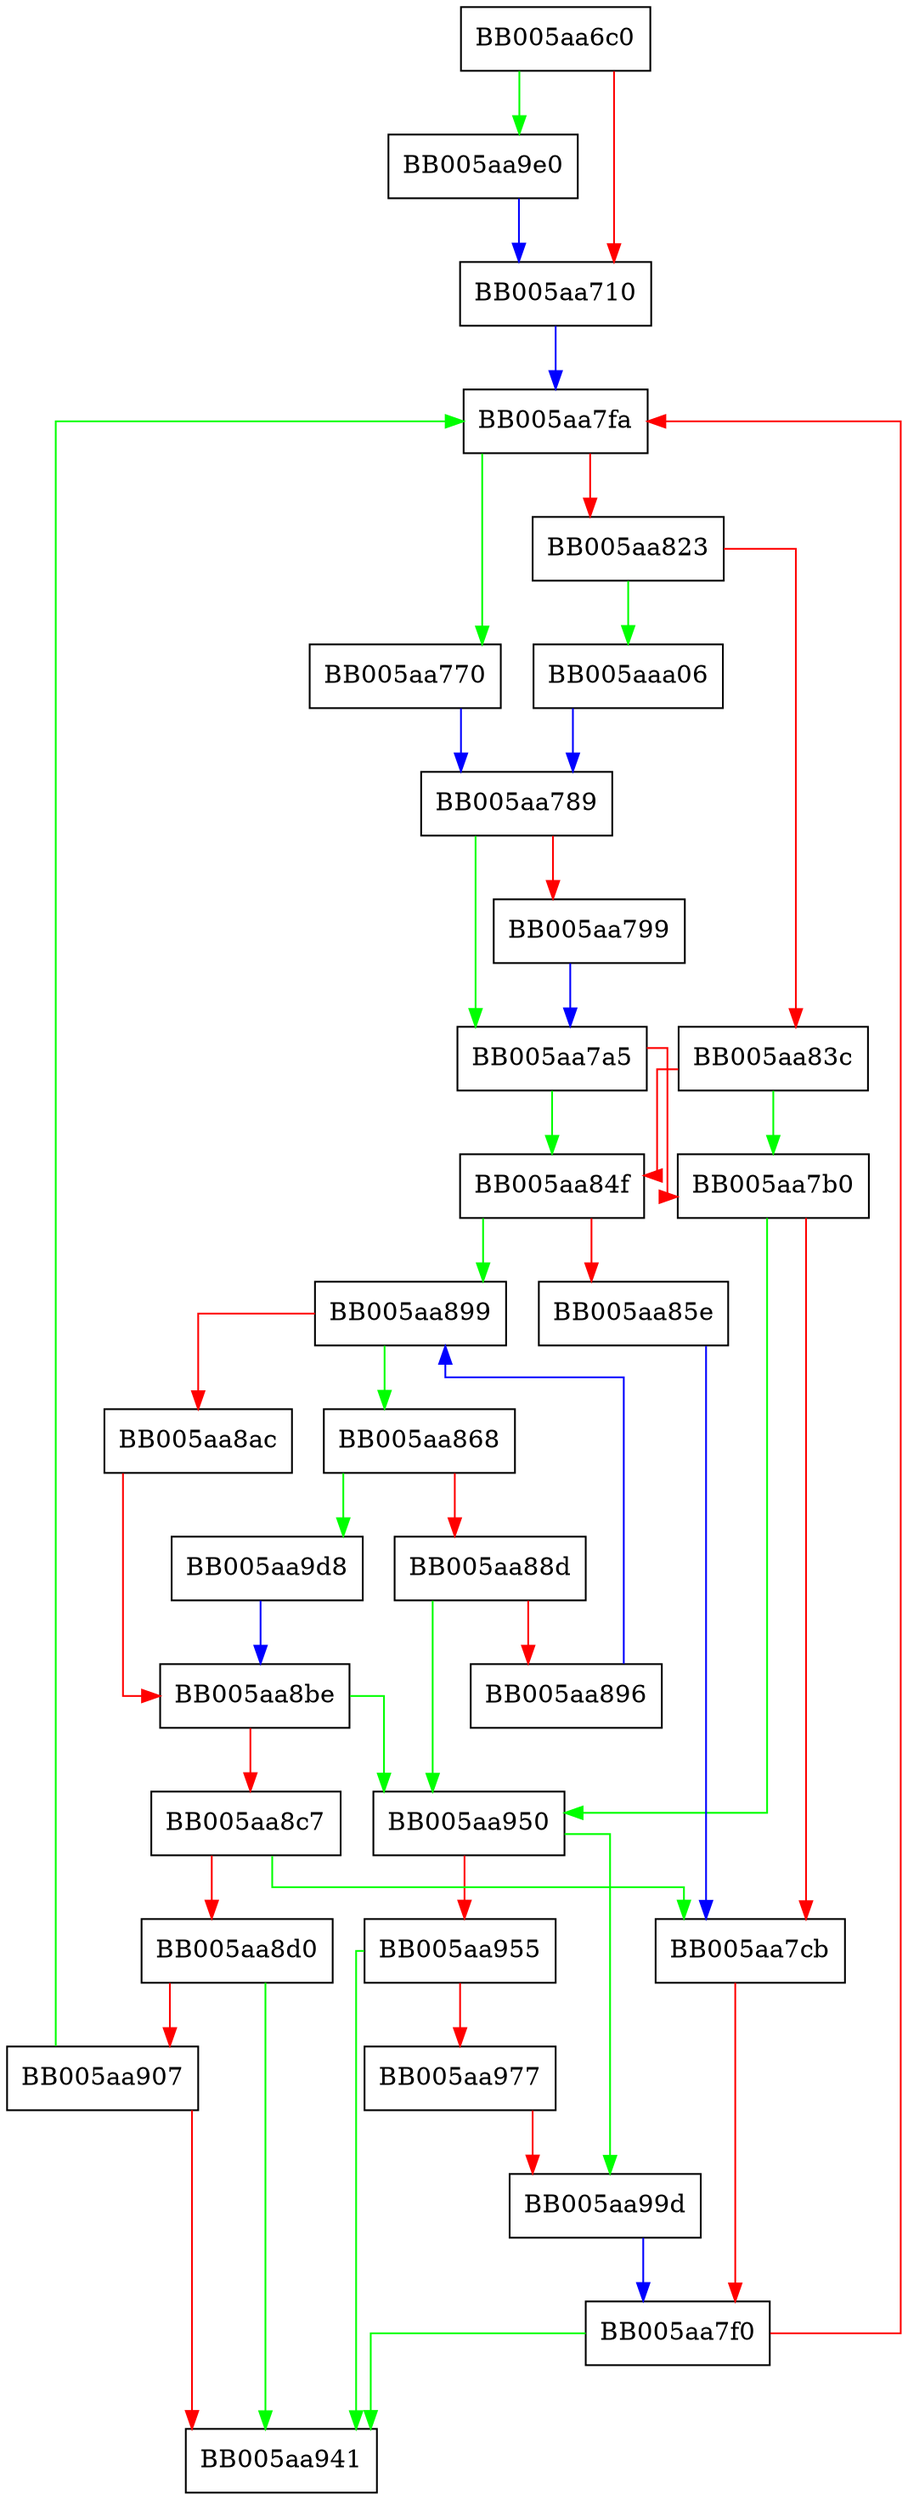 digraph ERR_add_error_txt {
  node [shape="box"];
  graph [splines=ortho];
  BB005aa6c0 -> BB005aa9e0 [color="green"];
  BB005aa6c0 -> BB005aa710 [color="red"];
  BB005aa710 -> BB005aa7fa [color="blue"];
  BB005aa770 -> BB005aa789 [color="blue"];
  BB005aa789 -> BB005aa7a5 [color="green"];
  BB005aa789 -> BB005aa799 [color="red"];
  BB005aa799 -> BB005aa7a5 [color="blue"];
  BB005aa7a5 -> BB005aa84f [color="green"];
  BB005aa7a5 -> BB005aa7b0 [color="red"];
  BB005aa7b0 -> BB005aa950 [color="green"];
  BB005aa7b0 -> BB005aa7cb [color="red"];
  BB005aa7cb -> BB005aa7f0 [color="red"];
  BB005aa7f0 -> BB005aa941 [color="green"];
  BB005aa7f0 -> BB005aa7fa [color="red"];
  BB005aa7fa -> BB005aa770 [color="green"];
  BB005aa7fa -> BB005aa823 [color="red"];
  BB005aa823 -> BB005aaa06 [color="green"];
  BB005aa823 -> BB005aa83c [color="red"];
  BB005aa83c -> BB005aa7b0 [color="green"];
  BB005aa83c -> BB005aa84f [color="red"];
  BB005aa84f -> BB005aa899 [color="green"];
  BB005aa84f -> BB005aa85e [color="red"];
  BB005aa85e -> BB005aa7cb [color="blue"];
  BB005aa868 -> BB005aa9d8 [color="green"];
  BB005aa868 -> BB005aa88d [color="red"];
  BB005aa88d -> BB005aa950 [color="green"];
  BB005aa88d -> BB005aa896 [color="red"];
  BB005aa896 -> BB005aa899 [color="blue"];
  BB005aa899 -> BB005aa868 [color="green"];
  BB005aa899 -> BB005aa8ac [color="red"];
  BB005aa8ac -> BB005aa8be [color="red"];
  BB005aa8be -> BB005aa950 [color="green"];
  BB005aa8be -> BB005aa8c7 [color="red"];
  BB005aa8c7 -> BB005aa7cb [color="green"];
  BB005aa8c7 -> BB005aa8d0 [color="red"];
  BB005aa8d0 -> BB005aa941 [color="green"];
  BB005aa8d0 -> BB005aa907 [color="red"];
  BB005aa907 -> BB005aa7fa [color="green"];
  BB005aa907 -> BB005aa941 [color="red"];
  BB005aa950 -> BB005aa99d [color="green"];
  BB005aa950 -> BB005aa955 [color="red"];
  BB005aa955 -> BB005aa941 [color="green"];
  BB005aa955 -> BB005aa977 [color="red"];
  BB005aa977 -> BB005aa99d [color="red"];
  BB005aa99d -> BB005aa7f0 [color="blue"];
  BB005aa9d8 -> BB005aa8be [color="blue"];
  BB005aa9e0 -> BB005aa710 [color="blue"];
  BB005aaa06 -> BB005aa789 [color="blue"];
}